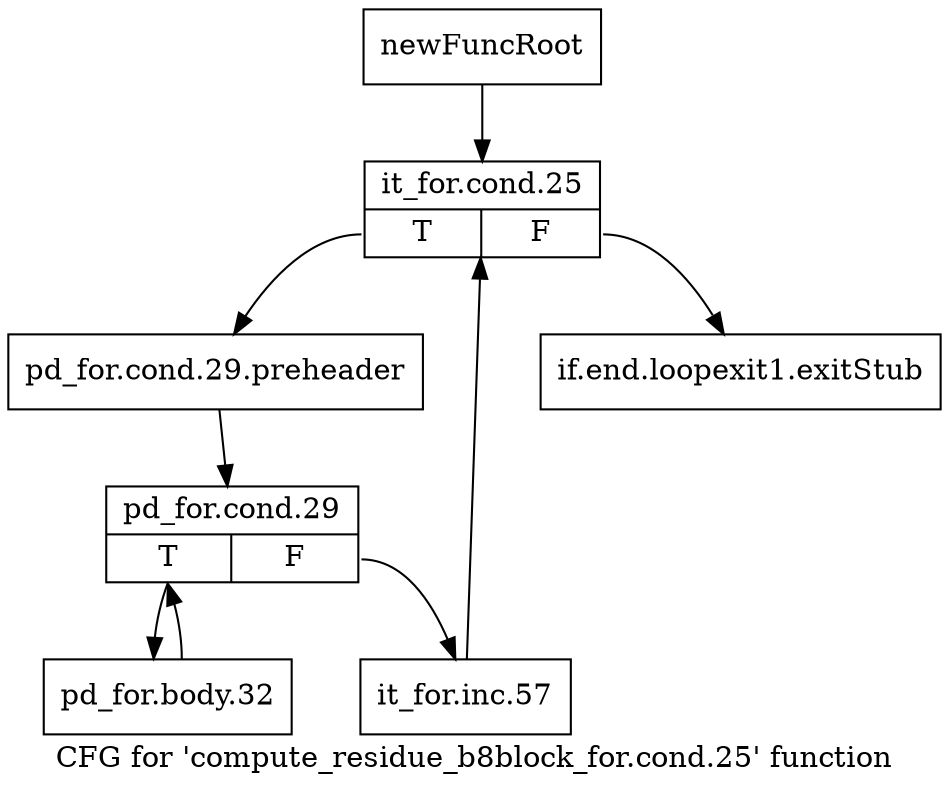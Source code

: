 digraph "CFG for 'compute_residue_b8block_for.cond.25' function" {
	label="CFG for 'compute_residue_b8block_for.cond.25' function";

	Node0x23c0790 [shape=record,label="{newFuncRoot}"];
	Node0x23c0790 -> Node0x23c0830;
	Node0x23c07e0 [shape=record,label="{if.end.loopexit1.exitStub}"];
	Node0x23c0830 [shape=record,label="{it_for.cond.25|{<s0>T|<s1>F}}"];
	Node0x23c0830:s0 -> Node0x23c0880;
	Node0x23c0830:s1 -> Node0x23c07e0;
	Node0x23c0880 [shape=record,label="{pd_for.cond.29.preheader}"];
	Node0x23c0880 -> Node0x23c08d0;
	Node0x23c08d0 [shape=record,label="{pd_for.cond.29|{<s0>T|<s1>F}}"];
	Node0x23c08d0:s0 -> Node0x23c0970;
	Node0x23c08d0:s1 -> Node0x23c0920;
	Node0x23c0920 [shape=record,label="{it_for.inc.57}"];
	Node0x23c0920 -> Node0x23c0830;
	Node0x23c0970 [shape=record,label="{pd_for.body.32}"];
	Node0x23c0970 -> Node0x23c08d0;
}
